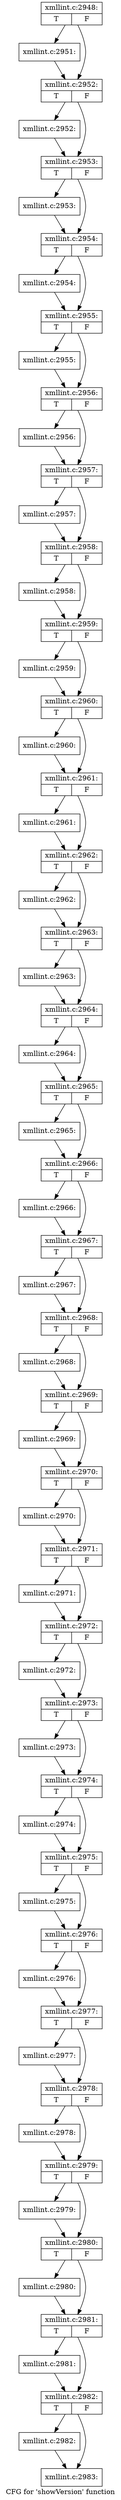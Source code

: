 digraph "CFG for 'showVersion' function" {
	label="CFG for 'showVersion' function";

	Node0x4f72800 [shape=record,label="{xmllint.c:2948:|{<s0>T|<s1>F}}"];
	Node0x4f72800 -> Node0x5009950;
	Node0x4f72800 -> Node0x5009fe0;
	Node0x5009950 [shape=record,label="{xmllint.c:2951:}"];
	Node0x5009950 -> Node0x5009fe0;
	Node0x5009fe0 [shape=record,label="{xmllint.c:2952:|{<s0>T|<s1>F}}"];
	Node0x5009fe0 -> Node0x500b9a0;
	Node0x5009fe0 -> Node0x500b9f0;
	Node0x500b9a0 [shape=record,label="{xmllint.c:2952:}"];
	Node0x500b9a0 -> Node0x500b9f0;
	Node0x500b9f0 [shape=record,label="{xmllint.c:2953:|{<s0>T|<s1>F}}"];
	Node0x500b9f0 -> Node0x500c0a0;
	Node0x500b9f0 -> Node0x500c0f0;
	Node0x500c0a0 [shape=record,label="{xmllint.c:2953:}"];
	Node0x500c0a0 -> Node0x500c0f0;
	Node0x500c0f0 [shape=record,label="{xmllint.c:2954:|{<s0>T|<s1>F}}"];
	Node0x500c0f0 -> Node0x500c810;
	Node0x500c0f0 -> Node0x500c860;
	Node0x500c810 [shape=record,label="{xmllint.c:2954:}"];
	Node0x500c810 -> Node0x500c860;
	Node0x500c860 [shape=record,label="{xmllint.c:2955:|{<s0>T|<s1>F}}"];
	Node0x500c860 -> Node0x500cf10;
	Node0x500c860 -> Node0x500cf60;
	Node0x500cf10 [shape=record,label="{xmllint.c:2955:}"];
	Node0x500cf10 -> Node0x500cf60;
	Node0x500cf60 [shape=record,label="{xmllint.c:2956:|{<s0>T|<s1>F}}"];
	Node0x500cf60 -> Node0x500d640;
	Node0x500cf60 -> Node0x500d690;
	Node0x500d640 [shape=record,label="{xmllint.c:2956:}"];
	Node0x500d640 -> Node0x500d690;
	Node0x500d690 [shape=record,label="{xmllint.c:2957:|{<s0>T|<s1>F}}"];
	Node0x500d690 -> Node0x500ddb0;
	Node0x500d690 -> Node0x500de00;
	Node0x500ddb0 [shape=record,label="{xmllint.c:2957:}"];
	Node0x500ddb0 -> Node0x500de00;
	Node0x500de00 [shape=record,label="{xmllint.c:2958:|{<s0>T|<s1>F}}"];
	Node0x500de00 -> Node0x500e4e0;
	Node0x500de00 -> Node0x500e530;
	Node0x500e4e0 [shape=record,label="{xmllint.c:2958:}"];
	Node0x500e4e0 -> Node0x500e530;
	Node0x500e530 [shape=record,label="{xmllint.c:2959:|{<s0>T|<s1>F}}"];
	Node0x500e530 -> Node0x500ebe0;
	Node0x500e530 -> Node0x500ec30;
	Node0x500ebe0 [shape=record,label="{xmllint.c:2959:}"];
	Node0x500ebe0 -> Node0x500ec30;
	Node0x500ec30 [shape=record,label="{xmllint.c:2960:|{<s0>T|<s1>F}}"];
	Node0x500ec30 -> Node0x500f300;
	Node0x500ec30 -> Node0x500f350;
	Node0x500f300 [shape=record,label="{xmllint.c:2960:}"];
	Node0x500f300 -> Node0x500f350;
	Node0x500f350 [shape=record,label="{xmllint.c:2961:|{<s0>T|<s1>F}}"];
	Node0x500f350 -> Node0x500fa20;
	Node0x500f350 -> Node0x500fa70;
	Node0x500fa20 [shape=record,label="{xmllint.c:2961:}"];
	Node0x500fa20 -> Node0x500fa70;
	Node0x500fa70 [shape=record,label="{xmllint.c:2962:|{<s0>T|<s1>F}}"];
	Node0x500fa70 -> Node0x5010190;
	Node0x500fa70 -> Node0x50101e0;
	Node0x5010190 [shape=record,label="{xmllint.c:2962:}"];
	Node0x5010190 -> Node0x50101e0;
	Node0x50101e0 [shape=record,label="{xmllint.c:2963:|{<s0>T|<s1>F}}"];
	Node0x50101e0 -> Node0x50108f0;
	Node0x50101e0 -> Node0x5010940;
	Node0x50108f0 [shape=record,label="{xmllint.c:2963:}"];
	Node0x50108f0 -> Node0x5010940;
	Node0x5010940 [shape=record,label="{xmllint.c:2964:|{<s0>T|<s1>F}}"];
	Node0x5010940 -> Node0x5011060;
	Node0x5010940 -> Node0x50110b0;
	Node0x5011060 [shape=record,label="{xmllint.c:2964:}"];
	Node0x5011060 -> Node0x50110b0;
	Node0x50110b0 [shape=record,label="{xmllint.c:2965:|{<s0>T|<s1>F}}"];
	Node0x50110b0 -> Node0x5011780;
	Node0x50110b0 -> Node0x50117d0;
	Node0x5011780 [shape=record,label="{xmllint.c:2965:}"];
	Node0x5011780 -> Node0x50117d0;
	Node0x50117d0 [shape=record,label="{xmllint.c:2966:|{<s0>T|<s1>F}}"];
	Node0x50117d0 -> Node0x5011ef0;
	Node0x50117d0 -> Node0x5011f40;
	Node0x5011ef0 [shape=record,label="{xmllint.c:2966:}"];
	Node0x5011ef0 -> Node0x5011f40;
	Node0x5011f40 [shape=record,label="{xmllint.c:2967:|{<s0>T|<s1>F}}"];
	Node0x5011f40 -> Node0x5012610;
	Node0x5011f40 -> Node0x5012660;
	Node0x5012610 [shape=record,label="{xmllint.c:2967:}"];
	Node0x5012610 -> Node0x5012660;
	Node0x5012660 [shape=record,label="{xmllint.c:2968:|{<s0>T|<s1>F}}"];
	Node0x5012660 -> Node0x5012d80;
	Node0x5012660 -> Node0x5012dd0;
	Node0x5012d80 [shape=record,label="{xmllint.c:2968:}"];
	Node0x5012d80 -> Node0x5012dd0;
	Node0x5012dd0 [shape=record,label="{xmllint.c:2969:|{<s0>T|<s1>F}}"];
	Node0x5012dd0 -> Node0x50134f0;
	Node0x5012dd0 -> Node0x5013540;
	Node0x50134f0 [shape=record,label="{xmllint.c:2969:}"];
	Node0x50134f0 -> Node0x5013540;
	Node0x5013540 [shape=record,label="{xmllint.c:2970:|{<s0>T|<s1>F}}"];
	Node0x5013540 -> Node0x5013c50;
	Node0x5013540 -> Node0x5013ca0;
	Node0x5013c50 [shape=record,label="{xmllint.c:2970:}"];
	Node0x5013c50 -> Node0x5013ca0;
	Node0x5013ca0 [shape=record,label="{xmllint.c:2971:|{<s0>T|<s1>F}}"];
	Node0x5013ca0 -> Node0x50143c0;
	Node0x5013ca0 -> Node0x5014410;
	Node0x50143c0 [shape=record,label="{xmllint.c:2971:}"];
	Node0x50143c0 -> Node0x5014410;
	Node0x5014410 [shape=record,label="{xmllint.c:2972:|{<s0>T|<s1>F}}"];
	Node0x5014410 -> Node0x5014b30;
	Node0x5014410 -> Node0x5014b80;
	Node0x5014b30 [shape=record,label="{xmllint.c:2972:}"];
	Node0x5014b30 -> Node0x5014b80;
	Node0x5014b80 [shape=record,label="{xmllint.c:2973:|{<s0>T|<s1>F}}"];
	Node0x5014b80 -> Node0x50158b0;
	Node0x5014b80 -> Node0x5015900;
	Node0x50158b0 [shape=record,label="{xmllint.c:2973:}"];
	Node0x50158b0 -> Node0x5015900;
	Node0x5015900 [shape=record,label="{xmllint.c:2974:|{<s0>T|<s1>F}}"];
	Node0x5015900 -> Node0x5016020;
	Node0x5015900 -> Node0x5016070;
	Node0x5016020 [shape=record,label="{xmllint.c:2974:}"];
	Node0x5016020 -> Node0x5016070;
	Node0x5016070 [shape=record,label="{xmllint.c:2975:|{<s0>T|<s1>F}}"];
	Node0x5016070 -> Node0x5016780;
	Node0x5016070 -> Node0x50167d0;
	Node0x5016780 [shape=record,label="{xmllint.c:2975:}"];
	Node0x5016780 -> Node0x50167d0;
	Node0x50167d0 [shape=record,label="{xmllint.c:2976:|{<s0>T|<s1>F}}"];
	Node0x50167d0 -> Node0x5016ef0;
	Node0x50167d0 -> Node0x5016f40;
	Node0x5016ef0 [shape=record,label="{xmllint.c:2976:}"];
	Node0x5016ef0 -> Node0x5016f40;
	Node0x5016f40 [shape=record,label="{xmllint.c:2977:|{<s0>T|<s1>F}}"];
	Node0x5016f40 -> Node0x5017660;
	Node0x5016f40 -> Node0x50176b0;
	Node0x5017660 [shape=record,label="{xmllint.c:2977:}"];
	Node0x5017660 -> Node0x50176b0;
	Node0x50176b0 [shape=record,label="{xmllint.c:2978:|{<s0>T|<s1>F}}"];
	Node0x50176b0 -> Node0x5017dd0;
	Node0x50176b0 -> Node0x5017e20;
	Node0x5017dd0 [shape=record,label="{xmllint.c:2978:}"];
	Node0x5017dd0 -> Node0x5017e20;
	Node0x5017e20 [shape=record,label="{xmllint.c:2979:|{<s0>T|<s1>F}}"];
	Node0x5017e20 -> Node0x5018530;
	Node0x5017e20 -> Node0x5018580;
	Node0x5018530 [shape=record,label="{xmllint.c:2979:}"];
	Node0x5018530 -> Node0x5018580;
	Node0x5018580 [shape=record,label="{xmllint.c:2980:|{<s0>T|<s1>F}}"];
	Node0x5018580 -> Node0x5018ca0;
	Node0x5018580 -> Node0x5018cf0;
	Node0x5018ca0 [shape=record,label="{xmllint.c:2980:}"];
	Node0x5018ca0 -> Node0x5018cf0;
	Node0x5018cf0 [shape=record,label="{xmllint.c:2981:|{<s0>T|<s1>F}}"];
	Node0x5018cf0 -> Node0x50193d0;
	Node0x5018cf0 -> Node0x5019420;
	Node0x50193d0 [shape=record,label="{xmllint.c:2981:}"];
	Node0x50193d0 -> Node0x5019420;
	Node0x5019420 [shape=record,label="{xmllint.c:2982:|{<s0>T|<s1>F}}"];
	Node0x5019420 -> Node0x5019b30;
	Node0x5019420 -> Node0x5019b80;
	Node0x5019b30 [shape=record,label="{xmllint.c:2982:}"];
	Node0x5019b30 -> Node0x5019b80;
	Node0x5019b80 [shape=record,label="{xmllint.c:2983:}"];
}
